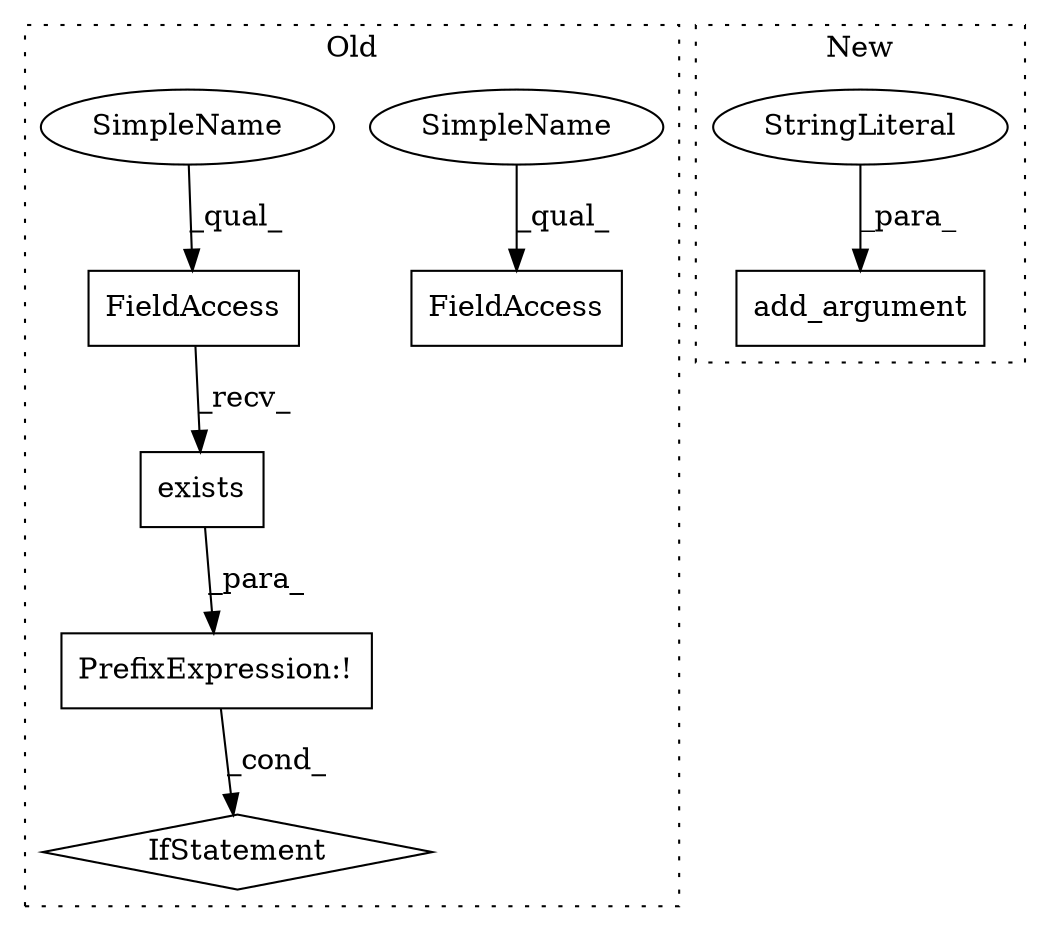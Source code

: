 digraph G {
subgraph cluster0 {
1 [label="exists" a="32" s="1137,1155" l="7,1" shape="box"];
3 [label="IfStatement" a="25" s="1124,1156" l="4,2" shape="diamond"];
5 [label="FieldAccess" a="22" s="1129" l="7" shape="box"];
6 [label="PrefixExpression:!" a="38" s="1128" l="1" shape="box"];
7 [label="FieldAccess" a="22" s="1249" l="7" shape="box"];
8 [label="SimpleName" a="42" s="1249" l="2" shape="ellipse"];
9 [label="SimpleName" a="42" s="1129" l="2" shape="ellipse"];
label = "Old";
style="dotted";
}
subgraph cluster1 {
2 [label="add_argument" a="32" s="1545,1612" l="13,1" shape="box"];
4 [label="StringLiteral" a="45" s="1558" l="4" shape="ellipse"];
label = "New";
style="dotted";
}
1 -> 6 [label="_para_"];
4 -> 2 [label="_para_"];
5 -> 1 [label="_recv_"];
6 -> 3 [label="_cond_"];
8 -> 7 [label="_qual_"];
9 -> 5 [label="_qual_"];
}